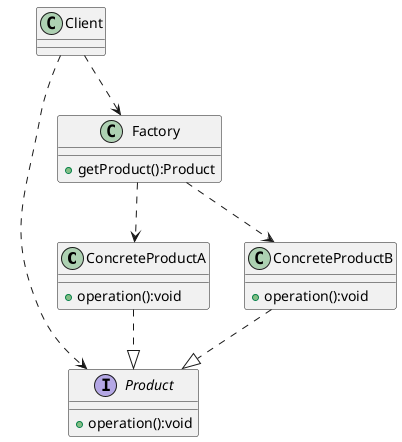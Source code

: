 @startuml

ConcreteProductA..|>Product
ConcreteProductB..|>Product
Factory..>ConcreteProductA
Factory..>ConcreteProductB
Client..>Product
Client..>Factory

Interface Product{
	+operation():void
}
Class ConcreteProductA{
	+operation():void
}

Class ConcreteProductB{
	+operation():void
}

Class Factory{
	+getProduct():Product
}
Class Client{
	
}

@enduml